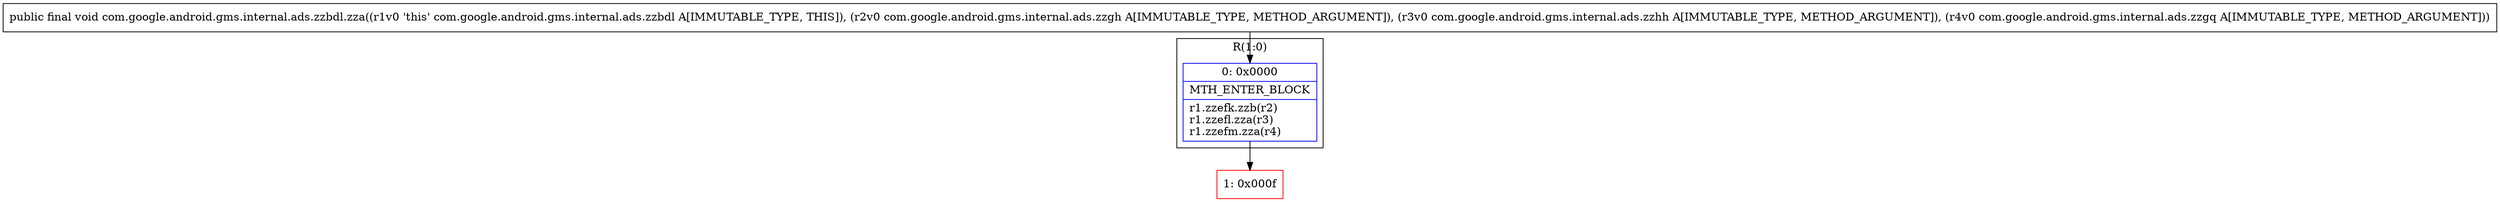 digraph "CFG forcom.google.android.gms.internal.ads.zzbdl.zza(Lcom\/google\/android\/gms\/internal\/ads\/zzgh;Lcom\/google\/android\/gms\/internal\/ads\/zzhh;Lcom\/google\/android\/gms\/internal\/ads\/zzgq;)V" {
subgraph cluster_Region_1275179144 {
label = "R(1:0)";
node [shape=record,color=blue];
Node_0 [shape=record,label="{0\:\ 0x0000|MTH_ENTER_BLOCK\l|r1.zzefk.zzb(r2)\lr1.zzefl.zza(r3)\lr1.zzefm.zza(r4)\l}"];
}
Node_1 [shape=record,color=red,label="{1\:\ 0x000f}"];
MethodNode[shape=record,label="{public final void com.google.android.gms.internal.ads.zzbdl.zza((r1v0 'this' com.google.android.gms.internal.ads.zzbdl A[IMMUTABLE_TYPE, THIS]), (r2v0 com.google.android.gms.internal.ads.zzgh A[IMMUTABLE_TYPE, METHOD_ARGUMENT]), (r3v0 com.google.android.gms.internal.ads.zzhh A[IMMUTABLE_TYPE, METHOD_ARGUMENT]), (r4v0 com.google.android.gms.internal.ads.zzgq A[IMMUTABLE_TYPE, METHOD_ARGUMENT])) }"];
MethodNode -> Node_0;
Node_0 -> Node_1;
}

